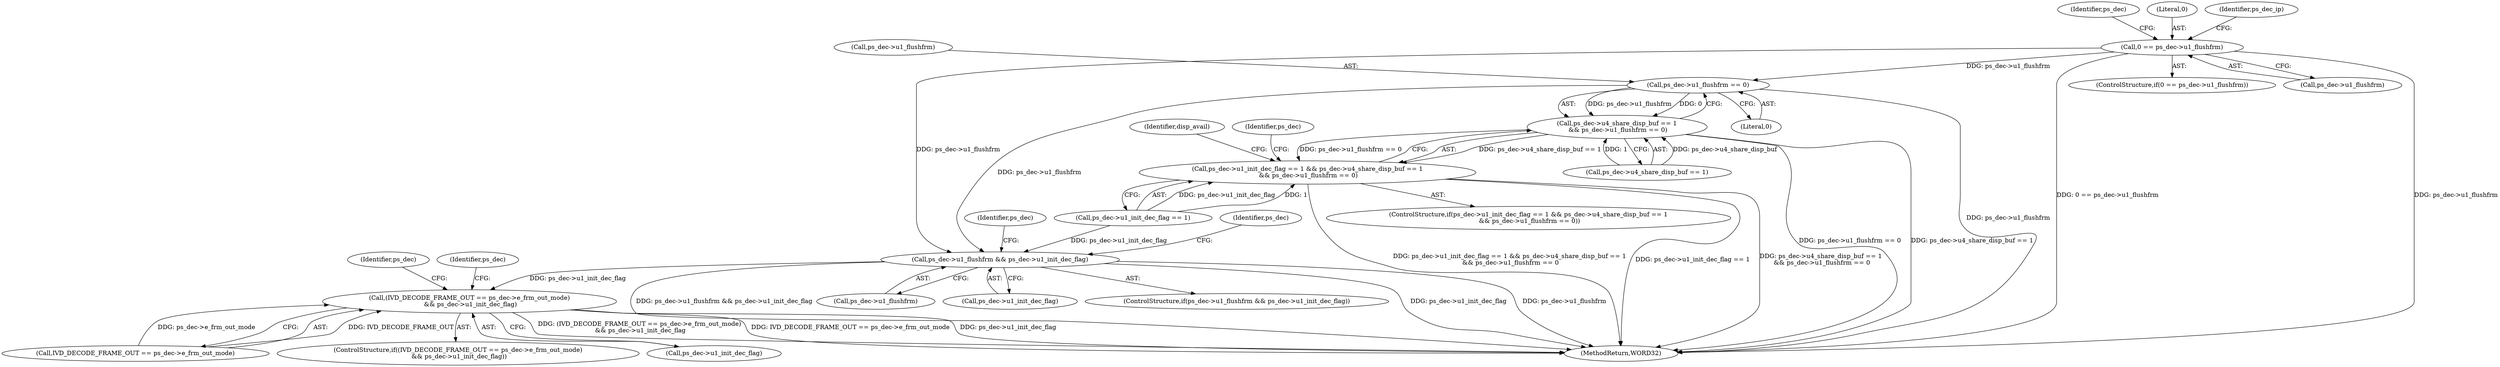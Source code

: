 digraph "0_Android_326fe991a4b7971e8aeaf4ac775491dd8abd85bb@pointer" {
"1000542" [label="(Call,ps_dec->u1_flushfrm == 0)"];
"1000253" [label="(Call,0 == ps_dec->u1_flushfrm)"];
"1000536" [label="(Call,ps_dec->u4_share_disp_buf == 1\n && ps_dec->u1_flushfrm == 0)"];
"1000530" [label="(Call,ps_dec->u1_init_dec_flag == 1 && ps_dec->u4_share_disp_buf == 1\n && ps_dec->u1_flushfrm == 0)"];
"1000705" [label="(Call,ps_dec->u1_flushfrm && ps_dec->u1_init_dec_flag)"];
"1001989" [label="(Call,(IVD_DECODE_FRAME_OUT == ps_dec->e_frm_out_mode)\n && ps_dec->u1_init_dec_flag)"];
"1000551" [label="(Identifier,disp_avail)"];
"1002028" [label="(Identifier,ps_dec)"];
"1000530" [label="(Call,ps_dec->u1_init_dec_flag == 1 && ps_dec->u4_share_disp_buf == 1\n && ps_dec->u1_flushfrm == 0)"];
"1000706" [label="(Call,ps_dec->u1_flushfrm)"];
"1000542" [label="(Call,ps_dec->u1_flushfrm == 0)"];
"1000543" [label="(Call,ps_dec->u1_flushfrm)"];
"1000303" [label="(Identifier,ps_dec)"];
"1000705" [label="(Call,ps_dec->u1_flushfrm && ps_dec->u1_init_dec_flag)"];
"1000714" [label="(Identifier,ps_dec)"];
"1002000" [label="(Identifier,ps_dec)"];
"1000531" [label="(Call,ps_dec->u1_init_dec_flag == 1)"];
"1001988" [label="(ControlStructure,if((IVD_DECODE_FRAME_OUT == ps_dec->e_frm_out_mode)\n && ps_dec->u1_init_dec_flag))"];
"1001990" [label="(Call,IVD_DECODE_FRAME_OUT == ps_dec->e_frm_out_mode)"];
"1000529" [label="(ControlStructure,if(ps_dec->u1_init_dec_flag == 1 && ps_dec->u4_share_disp_buf == 1\n && ps_dec->u1_flushfrm == 0))"];
"1002147" [label="(MethodReturn,WORD32)"];
"1000892" [label="(Identifier,ps_dec)"];
"1000253" [label="(Call,0 == ps_dec->u1_flushfrm)"];
"1000536" [label="(Call,ps_dec->u4_share_disp_buf == 1\n && ps_dec->u1_flushfrm == 0)"];
"1000537" [label="(Call,ps_dec->u4_share_disp_buf == 1)"];
"1001995" [label="(Call,ps_dec->u1_init_dec_flag)"];
"1000252" [label="(ControlStructure,if(0 == ps_dec->u1_flushfrm))"];
"1000255" [label="(Call,ps_dec->u1_flushfrm)"];
"1001989" [label="(Call,(IVD_DECODE_FRAME_OUT == ps_dec->e_frm_out_mode)\n && ps_dec->u1_init_dec_flag)"];
"1000254" [label="(Literal,0)"];
"1000707" [label="(Identifier,ps_dec)"];
"1000709" [label="(Call,ps_dec->u1_init_dec_flag)"];
"1000704" [label="(ControlStructure,if(ps_dec->u1_flushfrm && ps_dec->u1_init_dec_flag))"];
"1000546" [label="(Literal,0)"];
"1000262" [label="(Identifier,ps_dec_ip)"];
"1000542" -> "1000536"  [label="AST: "];
"1000542" -> "1000546"  [label="CFG: "];
"1000543" -> "1000542"  [label="AST: "];
"1000546" -> "1000542"  [label="AST: "];
"1000536" -> "1000542"  [label="CFG: "];
"1000542" -> "1002147"  [label="DDG: ps_dec->u1_flushfrm"];
"1000542" -> "1000536"  [label="DDG: ps_dec->u1_flushfrm"];
"1000542" -> "1000536"  [label="DDG: 0"];
"1000253" -> "1000542"  [label="DDG: ps_dec->u1_flushfrm"];
"1000542" -> "1000705"  [label="DDG: ps_dec->u1_flushfrm"];
"1000253" -> "1000252"  [label="AST: "];
"1000253" -> "1000255"  [label="CFG: "];
"1000254" -> "1000253"  [label="AST: "];
"1000255" -> "1000253"  [label="AST: "];
"1000262" -> "1000253"  [label="CFG: "];
"1000303" -> "1000253"  [label="CFG: "];
"1000253" -> "1002147"  [label="DDG: 0 == ps_dec->u1_flushfrm"];
"1000253" -> "1002147"  [label="DDG: ps_dec->u1_flushfrm"];
"1000253" -> "1000705"  [label="DDG: ps_dec->u1_flushfrm"];
"1000536" -> "1000530"  [label="AST: "];
"1000536" -> "1000537"  [label="CFG: "];
"1000537" -> "1000536"  [label="AST: "];
"1000530" -> "1000536"  [label="CFG: "];
"1000536" -> "1002147"  [label="DDG: ps_dec->u1_flushfrm == 0"];
"1000536" -> "1002147"  [label="DDG: ps_dec->u4_share_disp_buf == 1"];
"1000536" -> "1000530"  [label="DDG: ps_dec->u4_share_disp_buf == 1"];
"1000536" -> "1000530"  [label="DDG: ps_dec->u1_flushfrm == 0"];
"1000537" -> "1000536"  [label="DDG: ps_dec->u4_share_disp_buf"];
"1000537" -> "1000536"  [label="DDG: 1"];
"1000530" -> "1000529"  [label="AST: "];
"1000530" -> "1000531"  [label="CFG: "];
"1000531" -> "1000530"  [label="AST: "];
"1000551" -> "1000530"  [label="CFG: "];
"1000707" -> "1000530"  [label="CFG: "];
"1000530" -> "1002147"  [label="DDG: ps_dec->u1_init_dec_flag == 1"];
"1000530" -> "1002147"  [label="DDG: ps_dec->u4_share_disp_buf == 1\n && ps_dec->u1_flushfrm == 0"];
"1000530" -> "1002147"  [label="DDG: ps_dec->u1_init_dec_flag == 1 && ps_dec->u4_share_disp_buf == 1\n && ps_dec->u1_flushfrm == 0"];
"1000531" -> "1000530"  [label="DDG: ps_dec->u1_init_dec_flag"];
"1000531" -> "1000530"  [label="DDG: 1"];
"1000705" -> "1000704"  [label="AST: "];
"1000705" -> "1000706"  [label="CFG: "];
"1000705" -> "1000709"  [label="CFG: "];
"1000706" -> "1000705"  [label="AST: "];
"1000709" -> "1000705"  [label="AST: "];
"1000714" -> "1000705"  [label="CFG: "];
"1000892" -> "1000705"  [label="CFG: "];
"1000705" -> "1002147"  [label="DDG: ps_dec->u1_init_dec_flag"];
"1000705" -> "1002147"  [label="DDG: ps_dec->u1_flushfrm"];
"1000705" -> "1002147"  [label="DDG: ps_dec->u1_flushfrm && ps_dec->u1_init_dec_flag"];
"1000531" -> "1000705"  [label="DDG: ps_dec->u1_init_dec_flag"];
"1000705" -> "1001989"  [label="DDG: ps_dec->u1_init_dec_flag"];
"1001989" -> "1001988"  [label="AST: "];
"1001989" -> "1001990"  [label="CFG: "];
"1001989" -> "1001995"  [label="CFG: "];
"1001990" -> "1001989"  [label="AST: "];
"1001995" -> "1001989"  [label="AST: "];
"1002000" -> "1001989"  [label="CFG: "];
"1002028" -> "1001989"  [label="CFG: "];
"1001989" -> "1002147"  [label="DDG: (IVD_DECODE_FRAME_OUT == ps_dec->e_frm_out_mode)\n && ps_dec->u1_init_dec_flag"];
"1001989" -> "1002147"  [label="DDG: IVD_DECODE_FRAME_OUT == ps_dec->e_frm_out_mode"];
"1001989" -> "1002147"  [label="DDG: ps_dec->u1_init_dec_flag"];
"1001990" -> "1001989"  [label="DDG: IVD_DECODE_FRAME_OUT"];
"1001990" -> "1001989"  [label="DDG: ps_dec->e_frm_out_mode"];
}
